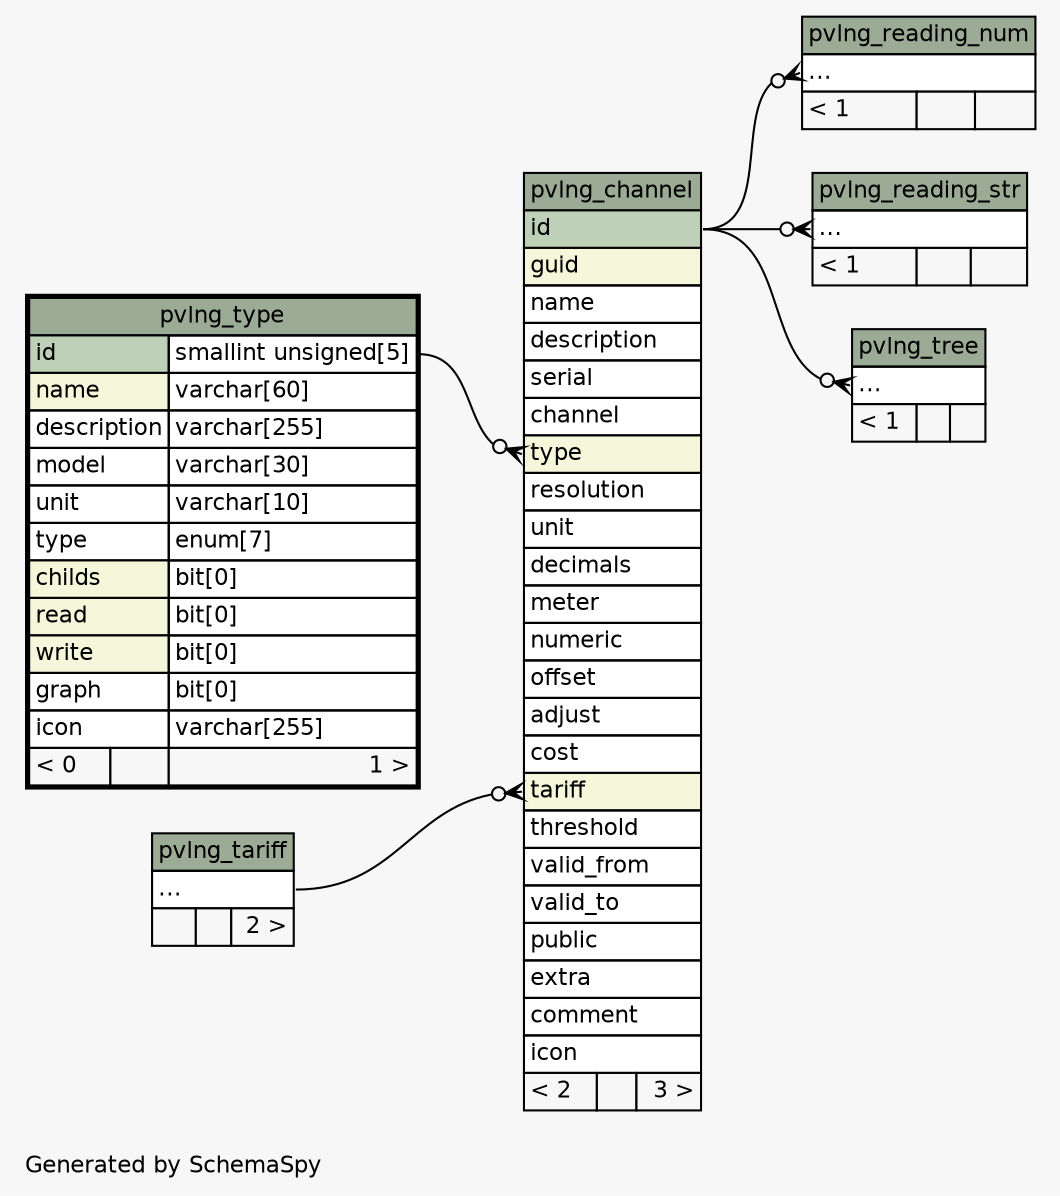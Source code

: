 // dot 2.26.3 on Linux 3.2.0-4-486
// SchemaSpy rev 590
digraph "twoDegreesRelationshipsDiagram" {
  graph [
    rankdir="RL"
    bgcolor="#f7f7f7"
    label="\nGenerated by SchemaSpy"
    labeljust="l"
    nodesep="0.18"
    ranksep="0.46"
    fontname="Helvetica"
    fontsize="11"
  ];
  node [
    fontname="Helvetica"
    fontsize="11"
    shape="plaintext"
  ];
  edge [
    arrowsize="0.8"
  ];
  "pvlng_channel":"tariff":w -> "pvlng_tariff":"elipses":e [arrowhead=none dir=back arrowtail=crowodot];
  "pvlng_channel":"type":w -> "pvlng_type":"id.type":e [arrowhead=none dir=back arrowtail=crowodot];
  "pvlng_reading_num":"elipses":w -> "pvlng_channel":"id":e [arrowhead=none dir=back arrowtail=crowodot];
  "pvlng_reading_str":"elipses":w -> "pvlng_channel":"id":e [arrowhead=none dir=back arrowtail=crowodot];
  "pvlng_tree":"elipses":w -> "pvlng_channel":"id":e [arrowhead=none dir=back arrowtail=crowodot];
  "pvlng_channel" [
    label=<
    <TABLE BORDER="0" CELLBORDER="1" CELLSPACING="0" BGCOLOR="#ffffff">
      <TR><TD COLSPAN="3" BGCOLOR="#9bab96" ALIGN="CENTER">pvlng_channel</TD></TR>
      <TR><TD PORT="id" COLSPAN="3" BGCOLOR="#bed1b8" ALIGN="LEFT">id</TD></TR>
      <TR><TD PORT="guid" COLSPAN="3" BGCOLOR="#f4f7da" ALIGN="LEFT">guid</TD></TR>
      <TR><TD PORT="name" COLSPAN="3" ALIGN="LEFT">name</TD></TR>
      <TR><TD PORT="description" COLSPAN="3" ALIGN="LEFT">description</TD></TR>
      <TR><TD PORT="serial" COLSPAN="3" ALIGN="LEFT">serial</TD></TR>
      <TR><TD PORT="channel" COLSPAN="3" ALIGN="LEFT">channel</TD></TR>
      <TR><TD PORT="type" COLSPAN="3" BGCOLOR="#f4f7da" ALIGN="LEFT">type</TD></TR>
      <TR><TD PORT="resolution" COLSPAN="3" ALIGN="LEFT">resolution</TD></TR>
      <TR><TD PORT="unit" COLSPAN="3" ALIGN="LEFT">unit</TD></TR>
      <TR><TD PORT="decimals" COLSPAN="3" ALIGN="LEFT">decimals</TD></TR>
      <TR><TD PORT="meter" COLSPAN="3" ALIGN="LEFT">meter</TD></TR>
      <TR><TD PORT="numeric" COLSPAN="3" ALIGN="LEFT">numeric</TD></TR>
      <TR><TD PORT="offset" COLSPAN="3" ALIGN="LEFT">offset</TD></TR>
      <TR><TD PORT="adjust" COLSPAN="3" ALIGN="LEFT">adjust</TD></TR>
      <TR><TD PORT="cost" COLSPAN="3" ALIGN="LEFT">cost</TD></TR>
      <TR><TD PORT="tariff" COLSPAN="3" BGCOLOR="#f4f7da" ALIGN="LEFT">tariff</TD></TR>
      <TR><TD PORT="threshold" COLSPAN="3" ALIGN="LEFT">threshold</TD></TR>
      <TR><TD PORT="valid_from" COLSPAN="3" ALIGN="LEFT">valid_from</TD></TR>
      <TR><TD PORT="valid_to" COLSPAN="3" ALIGN="LEFT">valid_to</TD></TR>
      <TR><TD PORT="public" COLSPAN="3" ALIGN="LEFT">public</TD></TR>
      <TR><TD PORT="extra" COLSPAN="3" ALIGN="LEFT">extra</TD></TR>
      <TR><TD PORT="comment" COLSPAN="3" ALIGN="LEFT">comment</TD></TR>
      <TR><TD PORT="icon" COLSPAN="3" ALIGN="LEFT">icon</TD></TR>
      <TR><TD ALIGN="LEFT" BGCOLOR="#f7f7f7">&lt; 2</TD><TD ALIGN="RIGHT" BGCOLOR="#f7f7f7">  </TD><TD ALIGN="RIGHT" BGCOLOR="#f7f7f7">3 &gt;</TD></TR>
    </TABLE>>
    URL="pvlng_channel.html"
    tooltip="pvlng_channel"
  ];
  "pvlng_reading_num" [
    label=<
    <TABLE BORDER="0" CELLBORDER="1" CELLSPACING="0" BGCOLOR="#ffffff">
      <TR><TD COLSPAN="3" BGCOLOR="#9bab96" ALIGN="CENTER">pvlng_reading_num</TD></TR>
      <TR><TD PORT="elipses" COLSPAN="3" ALIGN="LEFT">...</TD></TR>
      <TR><TD ALIGN="LEFT" BGCOLOR="#f7f7f7">&lt; 1</TD><TD ALIGN="RIGHT" BGCOLOR="#f7f7f7">  </TD><TD ALIGN="RIGHT" BGCOLOR="#f7f7f7">  </TD></TR>
    </TABLE>>
    URL="pvlng_reading_num.html"
    tooltip="pvlng_reading_num"
  ];
  "pvlng_reading_str" [
    label=<
    <TABLE BORDER="0" CELLBORDER="1" CELLSPACING="0" BGCOLOR="#ffffff">
      <TR><TD COLSPAN="3" BGCOLOR="#9bab96" ALIGN="CENTER">pvlng_reading_str</TD></TR>
      <TR><TD PORT="elipses" COLSPAN="3" ALIGN="LEFT">...</TD></TR>
      <TR><TD ALIGN="LEFT" BGCOLOR="#f7f7f7">&lt; 1</TD><TD ALIGN="RIGHT" BGCOLOR="#f7f7f7">  </TD><TD ALIGN="RIGHT" BGCOLOR="#f7f7f7">  </TD></TR>
    </TABLE>>
    URL="pvlng_reading_str.html"
    tooltip="pvlng_reading_str"
  ];
  "pvlng_tariff" [
    label=<
    <TABLE BORDER="0" CELLBORDER="1" CELLSPACING="0" BGCOLOR="#ffffff">
      <TR><TD COLSPAN="3" BGCOLOR="#9bab96" ALIGN="CENTER">pvlng_tariff</TD></TR>
      <TR><TD PORT="elipses" COLSPAN="3" ALIGN="LEFT">...</TD></TR>
      <TR><TD ALIGN="LEFT" BGCOLOR="#f7f7f7">  </TD><TD ALIGN="RIGHT" BGCOLOR="#f7f7f7">  </TD><TD ALIGN="RIGHT" BGCOLOR="#f7f7f7">2 &gt;</TD></TR>
    </TABLE>>
    URL="pvlng_tariff.html"
    tooltip="pvlng_tariff"
  ];
  "pvlng_tree" [
    label=<
    <TABLE BORDER="0" CELLBORDER="1" CELLSPACING="0" BGCOLOR="#ffffff">
      <TR><TD COLSPAN="3" BGCOLOR="#9bab96" ALIGN="CENTER">pvlng_tree</TD></TR>
      <TR><TD PORT="elipses" COLSPAN="3" ALIGN="LEFT">...</TD></TR>
      <TR><TD ALIGN="LEFT" BGCOLOR="#f7f7f7">&lt; 1</TD><TD ALIGN="RIGHT" BGCOLOR="#f7f7f7">  </TD><TD ALIGN="RIGHT" BGCOLOR="#f7f7f7">  </TD></TR>
    </TABLE>>
    URL="pvlng_tree.html"
    tooltip="pvlng_tree"
  ];
  "pvlng_type" [
    label=<
    <TABLE BORDER="2" CELLBORDER="1" CELLSPACING="0" BGCOLOR="#ffffff">
      <TR><TD COLSPAN="3" BGCOLOR="#9bab96" ALIGN="CENTER">pvlng_type</TD></TR>
      <TR><TD PORT="id" COLSPAN="2" BGCOLOR="#bed1b8" ALIGN="LEFT">id</TD><TD PORT="id.type" ALIGN="LEFT">smallint unsigned[5]</TD></TR>
      <TR><TD PORT="name" COLSPAN="2" BGCOLOR="#f4f7da" ALIGN="LEFT">name</TD><TD PORT="name.type" ALIGN="LEFT">varchar[60]</TD></TR>
      <TR><TD PORT="description" COLSPAN="2" ALIGN="LEFT">description</TD><TD PORT="description.type" ALIGN="LEFT">varchar[255]</TD></TR>
      <TR><TD PORT="model" COLSPAN="2" ALIGN="LEFT">model</TD><TD PORT="model.type" ALIGN="LEFT">varchar[30]</TD></TR>
      <TR><TD PORT="unit" COLSPAN="2" ALIGN="LEFT">unit</TD><TD PORT="unit.type" ALIGN="LEFT">varchar[10]</TD></TR>
      <TR><TD PORT="type" COLSPAN="2" ALIGN="LEFT">type</TD><TD PORT="type.type" ALIGN="LEFT">enum[7]</TD></TR>
      <TR><TD PORT="childs" COLSPAN="2" BGCOLOR="#f4f7da" ALIGN="LEFT">childs</TD><TD PORT="childs.type" ALIGN="LEFT">bit[0]</TD></TR>
      <TR><TD PORT="read" COLSPAN="2" BGCOLOR="#f4f7da" ALIGN="LEFT">read</TD><TD PORT="read.type" ALIGN="LEFT">bit[0]</TD></TR>
      <TR><TD PORT="write" COLSPAN="2" BGCOLOR="#f4f7da" ALIGN="LEFT">write</TD><TD PORT="write.type" ALIGN="LEFT">bit[0]</TD></TR>
      <TR><TD PORT="graph" COLSPAN="2" ALIGN="LEFT">graph</TD><TD PORT="graph.type" ALIGN="LEFT">bit[0]</TD></TR>
      <TR><TD PORT="icon" COLSPAN="2" ALIGN="LEFT">icon</TD><TD PORT="icon.type" ALIGN="LEFT">varchar[255]</TD></TR>
      <TR><TD ALIGN="LEFT" BGCOLOR="#f7f7f7">&lt; 0</TD><TD ALIGN="RIGHT" BGCOLOR="#f7f7f7">  </TD><TD ALIGN="RIGHT" BGCOLOR="#f7f7f7">1 &gt;</TD></TR>
    </TABLE>>
    URL="pvlng_type.html"
    tooltip="pvlng_type"
  ];
}
